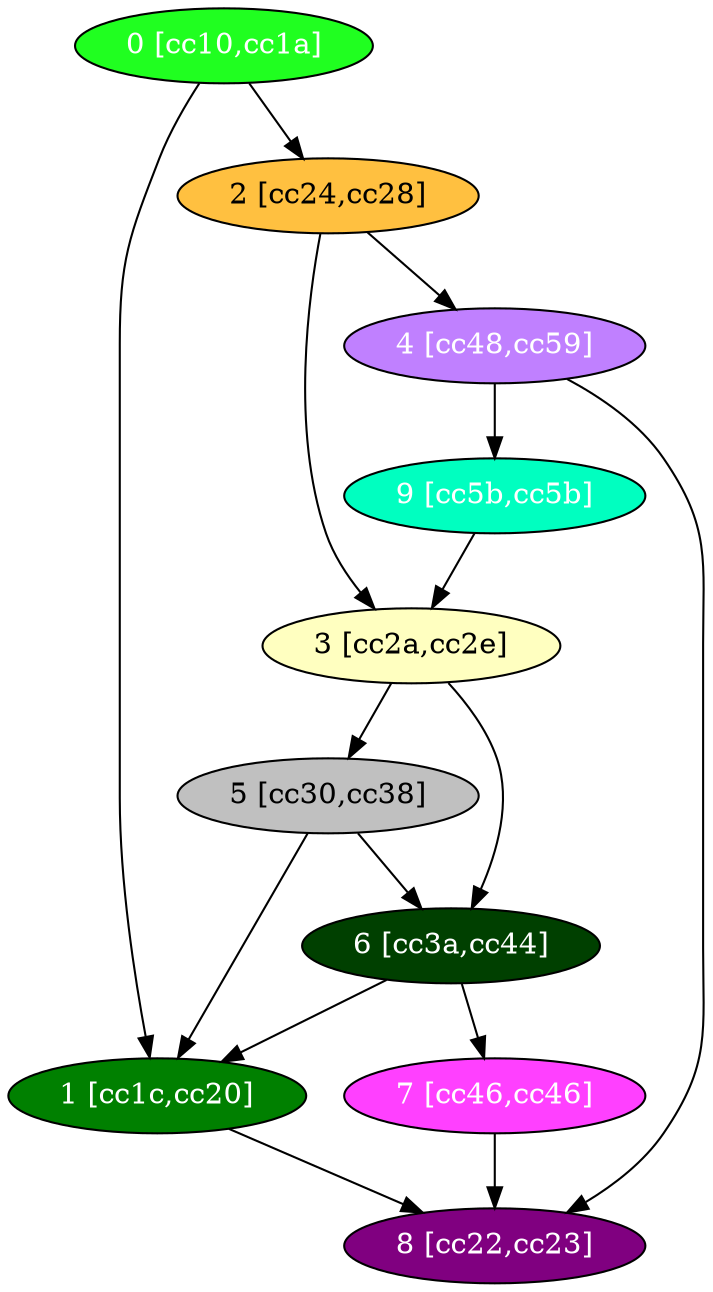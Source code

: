 diGraph libnss3{
	libnss3_0  [style=filled fillcolor="#20FF20" fontcolor="#ffffff" shape=oval label="0 [cc10,cc1a]"]
	libnss3_1  [style=filled fillcolor="#008000" fontcolor="#ffffff" shape=oval label="1 [cc1c,cc20]"]
	libnss3_2  [style=filled fillcolor="#FFC040" fontcolor="#000000" shape=oval label="2 [cc24,cc28]"]
	libnss3_3  [style=filled fillcolor="#FFFFC0" fontcolor="#000000" shape=oval label="3 [cc2a,cc2e]"]
	libnss3_4  [style=filled fillcolor="#C080FF" fontcolor="#ffffff" shape=oval label="4 [cc48,cc59]"]
	libnss3_5  [style=filled fillcolor="#C0C0C0" fontcolor="#000000" shape=oval label="5 [cc30,cc38]"]
	libnss3_6  [style=filled fillcolor="#004000" fontcolor="#ffffff" shape=oval label="6 [cc3a,cc44]"]
	libnss3_7  [style=filled fillcolor="#FF40FF" fontcolor="#ffffff" shape=oval label="7 [cc46,cc46]"]
	libnss3_8  [style=filled fillcolor="#800080" fontcolor="#ffffff" shape=oval label="8 [cc22,cc23]"]
	libnss3_9  [style=filled fillcolor="#00FFC0" fontcolor="#ffffff" shape=oval label="9 [cc5b,cc5b]"]

	libnss3_0 -> libnss3_1
	libnss3_0 -> libnss3_2
	libnss3_1 -> libnss3_8
	libnss3_2 -> libnss3_3
	libnss3_2 -> libnss3_4
	libnss3_3 -> libnss3_5
	libnss3_3 -> libnss3_6
	libnss3_4 -> libnss3_8
	libnss3_4 -> libnss3_9
	libnss3_5 -> libnss3_1
	libnss3_5 -> libnss3_6
	libnss3_6 -> libnss3_1
	libnss3_6 -> libnss3_7
	libnss3_7 -> libnss3_8
	libnss3_9 -> libnss3_3
}